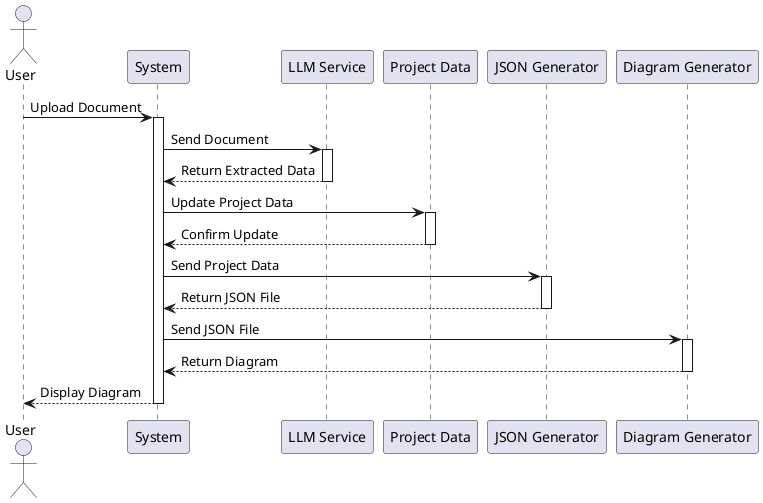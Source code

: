 @startuml NCCJ Section Compliance Checker Sequence

actor User
participant "System" as System
participant "LLM Service" as LLM
participant "Project Data" as Project
participant "JSON Generator" as JSONGen
participant "Diagram Generator" as DiagramGen

User -> System: Upload Document
activate System

System -> LLM: Send Document
activate LLM
LLM --> System: Return Extracted Data
deactivate LLM

System -> Project: Update Project Data
activate Project
Project --> System: Confirm Update
deactivate Project

System -> JSONGen: Send Project Data
activate JSONGen
JSONGen --> System: Return JSON File
deactivate JSONGen

System -> DiagramGen: Send JSON File
activate DiagramGen
DiagramGen --> System: Return Diagram
deactivate DiagramGen

System --> User: Display Diagram
deactivate System

@enduml 
